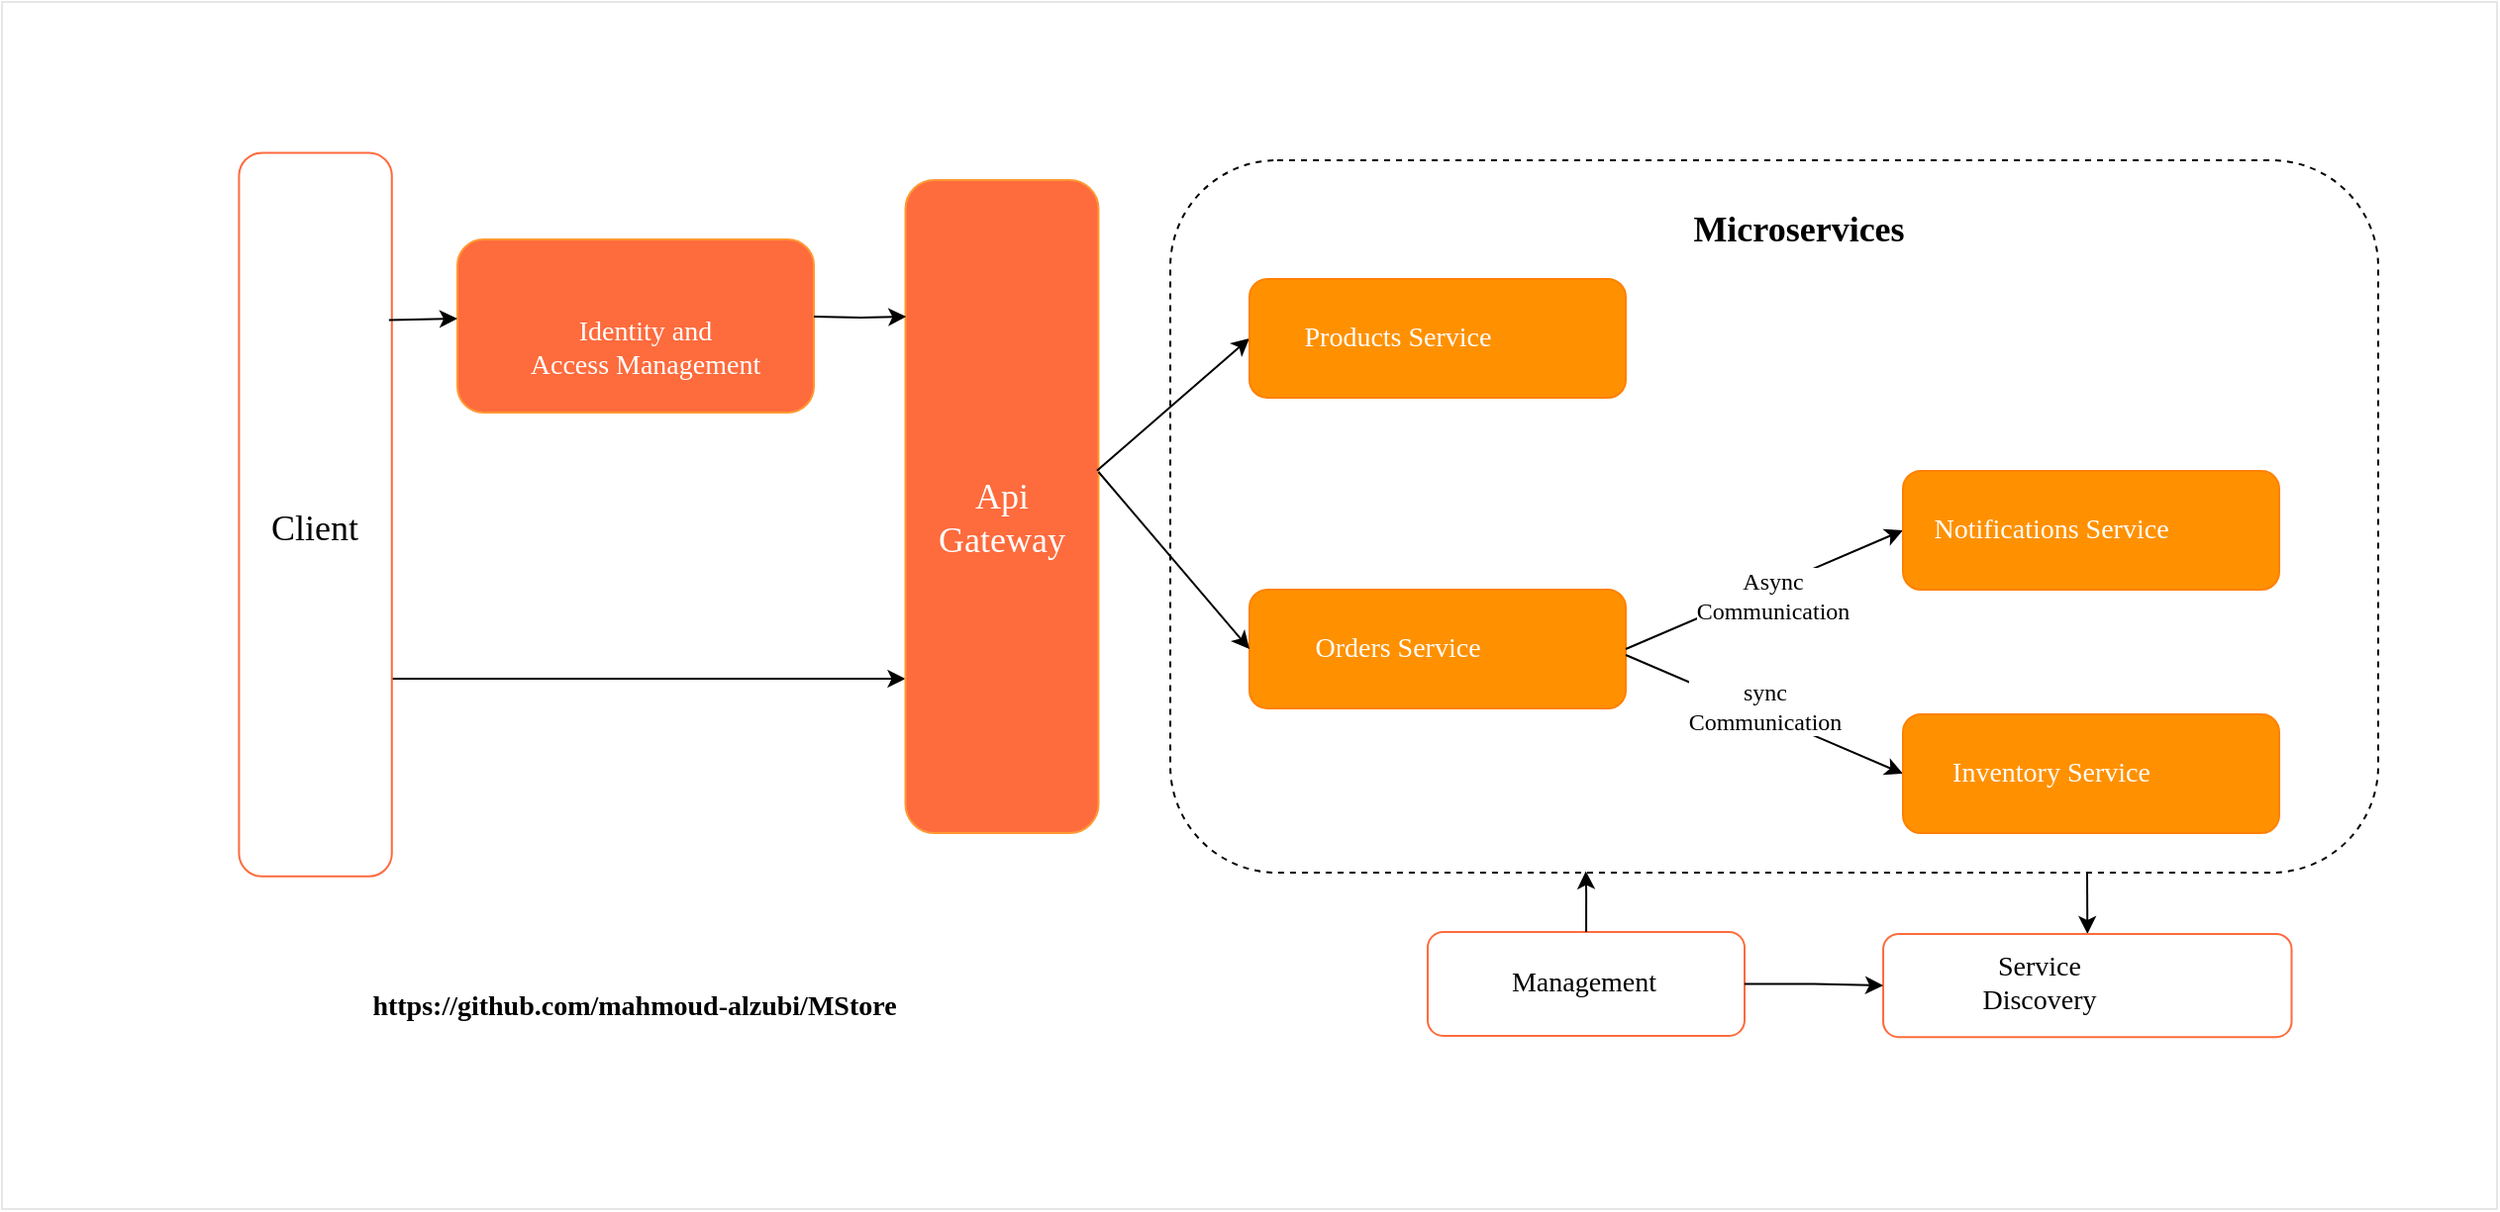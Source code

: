 <mxfile version="21.5.0" type="device">
  <diagram name="Page-1" id="mo5U59ZWcuST5obH_qLO">
    <mxGraphModel dx="2220" dy="1068" grid="1" gridSize="10" guides="1" tooltips="1" connect="1" arrows="1" fold="1" page="1" pageScale="1" pageWidth="2336" pageHeight="1654" math="0" shadow="0">
      <root>
        <mxCell id="0" />
        <mxCell id="1" parent="0" />
        <mxCell id="Jb-w6N0Gzk7m5qumUlU8-79" value="" style="rounded=0;whiteSpace=wrap;html=1;fillColor=none;strokeColor=#E6E6E6;" vertex="1" parent="1">
          <mxGeometry x="160" y="80" width="1260" height="610" as="geometry" />
        </mxCell>
        <mxCell id="Jb-w6N0Gzk7m5qumUlU8-54" value="" style="rounded=1;whiteSpace=wrap;html=1;fillColor=none;dashed=1" vertex="1" parent="1">
          <mxGeometry x="750" y="160" width="610" height="360" as="geometry" />
        </mxCell>
        <mxCell id="Jb-w6N0Gzk7m5qumUlU8-68" style="edgeStyle=orthogonalEdgeStyle;rounded=0;orthogonalLoop=1;jettySize=auto;html=1;entryX=0;entryY=0.5;entryDx=0;entryDy=0;" edge="1" parent="1" target="Jb-w6N0Gzk7m5qumUlU8-57">
          <mxGeometry relative="1" as="geometry">
            <mxPoint x="1213" y="520" as="sourcePoint" />
          </mxGeometry>
        </mxCell>
        <mxCell id="Jb-w6N0Gzk7m5qumUlU8-16" style="edgeStyle=orthogonalEdgeStyle;rounded=0;orthogonalLoop=1;jettySize=auto;html=1;entryX=0.483;entryY=0.983;entryDx=0;entryDy=0;entryPerimeter=0;" edge="1" parent="1">
          <mxGeometry relative="1" as="geometry">
            <mxPoint x="355.215" y="421.997" as="sourcePoint" />
            <mxPoint x="616.248" y="422.01" as="targetPoint" />
          </mxGeometry>
        </mxCell>
        <mxCell id="Jb-w6N0Gzk7m5qumUlU8-1" value="" style="rounded=1;whiteSpace=wrap;html=1;rotation=90;fillColor=#FFFFFF;strokeColor=#FE6B3D;" vertex="1" parent="1">
          <mxGeometry x="135.48" y="300.48" width="365.63" height="77.18" as="geometry" />
        </mxCell>
        <mxCell id="Jb-w6N0Gzk7m5qumUlU8-2" value="&lt;font style=&quot;font-size: 18px;&quot;&gt;&lt;font data-font-src=&quot;https://fonts.googleapis.com/css?family=Montserrat&quot; face=&quot;Montserrat&quot;&gt;&lt;br&gt;&lt;span style=&quot;border-color: var(--border-color); color: rgb(0, 0, 0); font-style: normal; font-variant-ligatures: normal; font-variant-caps: normal; letter-spacing: normal; orphans: 2; text-align: center; text-indent: 0px; text-transform: none; widows: 2; word-spacing: 0px; -webkit-text-stroke-width: 0px; background-color: rgb(255, 255, 255); text-decoration-thickness: initial; text-decoration-style: initial; text-decoration-color: initial;&quot;&gt;Client&lt;/span&gt;&lt;/font&gt;&lt;br&gt;&lt;/font&gt;" style="text;html=1;strokeColor=none;fillColor=none;align=center;verticalAlign=middle;whiteSpace=wrap;rounded=0;" vertex="1" parent="1">
          <mxGeometry x="288.3" y="320" width="60" height="30" as="geometry" />
        </mxCell>
        <mxCell id="Jb-w6N0Gzk7m5qumUlU8-9" value="" style="group" vertex="1" connectable="0" parent="1">
          <mxGeometry x="390" y="200" width="180" height="87.5" as="geometry" />
        </mxCell>
        <mxCell id="Jb-w6N0Gzk7m5qumUlU8-7" value="" style="rounded=1;whiteSpace=wrap;html=1;rotation=-180;fillColor=#FE6B3D;strokeColor=#FF9933;" vertex="1" parent="Jb-w6N0Gzk7m5qumUlU8-9">
          <mxGeometry width="180" height="87.5" as="geometry" />
        </mxCell>
        <mxCell id="Jb-w6N0Gzk7m5qumUlU8-8" value="&lt;font style=&quot;font-size: 14px;&quot; data-font-src=&quot;https://fonts.googleapis.com/css?family=Montserrat&quot; face=&quot;Montserrat&quot;&gt;Identity and &lt;br&gt;Access Management&lt;/font&gt;" style="text;html=1;strokeColor=none;fillColor=none;align=center;verticalAlign=middle;whiteSpace=wrap;rounded=0;fontColor=#FFF;" vertex="1" parent="Jb-w6N0Gzk7m5qumUlU8-9">
          <mxGeometry x="20" y="40" width="150" height="30" as="geometry" />
        </mxCell>
        <mxCell id="Jb-w6N0Gzk7m5qumUlU8-14" value="" style="shape=image;verticalLabelPosition=bottom;labelBackgroundColor=default;verticalAlign=top;aspect=fixed;imageAspect=0;image=https://www.keycloak.org/resources/images/keycloak_logo_200px.svg;" vertex="1" parent="Jb-w6N0Gzk7m5qumUlU8-9">
          <mxGeometry x="20" y="10" width="98.95" height="20" as="geometry" />
        </mxCell>
        <mxCell id="Jb-w6N0Gzk7m5qumUlU8-10" value="" style="endArrow=classic;html=1;rounded=0;exitX=0.231;exitY=0.019;exitDx=0;exitDy=0;exitPerimeter=0;" edge="1" parent="1" source="Jb-w6N0Gzk7m5qumUlU8-1">
          <mxGeometry width="50" height="50" relative="1" as="geometry">
            <mxPoint x="910" y="500" as="sourcePoint" />
            <mxPoint x="390" y="240" as="targetPoint" />
          </mxGeometry>
        </mxCell>
        <mxCell id="Jb-w6N0Gzk7m5qumUlU8-11" value="" style="group" vertex="1" connectable="0" parent="1">
          <mxGeometry x="616.25" y="170" width="97.5" height="330" as="geometry" />
        </mxCell>
        <mxCell id="Jb-w6N0Gzk7m5qumUlU8-3" value="" style="rounded=1;whiteSpace=wrap;html=1;rotation=90;fillColor=#FE6B3D;strokeColor=#FF9933;" vertex="1" parent="Jb-w6N0Gzk7m5qumUlU8-11">
          <mxGeometry x="-116.25" y="116.25" width="330" height="97.5" as="geometry" />
        </mxCell>
        <mxCell id="Jb-w6N0Gzk7m5qumUlU8-4" value="&lt;font data-font-src=&quot;https://fonts.googleapis.com/css?family=Montserrat&quot; face=&quot;Montserrat&quot; style=&quot;font-size: 18px;&quot;&gt;Api&lt;br&gt;Gateway&lt;/font&gt;" style="text;html=1;strokeColor=none;fillColor=none;align=center;verticalAlign=middle;whiteSpace=wrap;rounded=0;fontColor=#FFF;" vertex="1" parent="Jb-w6N0Gzk7m5qumUlU8-11">
          <mxGeometry x="18.75" y="156.25" width="60" height="30" as="geometry" />
        </mxCell>
        <mxCell id="Jb-w6N0Gzk7m5qumUlU8-12" style="edgeStyle=orthogonalEdgeStyle;rounded=0;orthogonalLoop=1;jettySize=auto;html=1;entryX=0.182;entryY=0.996;entryDx=0;entryDy=0;entryPerimeter=0;exitX=0;exitY=0.556;exitDx=0;exitDy=0;exitPerimeter=0;" edge="1" parent="1">
          <mxGeometry relative="1" as="geometry">
            <mxPoint x="570" y="238.97" as="sourcePoint" />
            <mxPoint x="616.64" y="239.06" as="targetPoint" />
          </mxGeometry>
        </mxCell>
        <mxCell id="Jb-w6N0Gzk7m5qumUlU8-17" value="&lt;font style=&quot;font-size: 18px;&quot; data-font-src=&quot;https://fonts.googleapis.com/css?family=Montserrat&quot; face=&quot;Montserrat&quot;&gt;&lt;b&gt;Microservices&lt;/b&gt;&lt;/font&gt;" style="text;html=1;strokeColor=none;fillColor=none;align=center;verticalAlign=middle;whiteSpace=wrap;rounded=0;" vertex="1" parent="1">
          <mxGeometry x="980" y="180" width="175" height="30" as="geometry" />
        </mxCell>
        <mxCell id="Jb-w6N0Gzk7m5qumUlU8-19" value="" style="rounded=1;whiteSpace=wrap;html=1;fillColor=#FF9100;strokeColor=#FF8000;" vertex="1" parent="1">
          <mxGeometry x="790" y="377" width="190" height="60" as="geometry" />
        </mxCell>
        <mxCell id="Jb-w6N0Gzk7m5qumUlU8-27" value="&lt;font style=&quot;font-size: 14px;&quot; data-font-src=&quot;https://fonts.googleapis.com/css?family=Montserrat&quot; face=&quot;Montserrat&quot;&gt;Orders Service&lt;/font&gt;" style="text;html=1;strokeColor=none;fillColor=none;align=center;verticalAlign=middle;whiteSpace=wrap;rounded=0;fontColor=#FFF;" vertex="1" parent="1">
          <mxGeometry x="800" y="392" width="130" height="30" as="geometry" />
        </mxCell>
        <mxCell id="Jb-w6N0Gzk7m5qumUlU8-30" value="" style="shape=image;verticalLabelPosition=bottom;labelBackgroundColor=default;verticalAlign=top;aspect=fixed;imageAspect=0;image=https://upload.wikimedia.org/wikipedia/commons/thumb/b/b2/Database-mysql.svg/424px-Database-mysql.svg.png;" vertex="1" parent="1">
          <mxGeometry x="930" y="376.38" width="42.4" height="60" as="geometry" />
        </mxCell>
        <mxCell id="Jb-w6N0Gzk7m5qumUlU8-41" value="" style="endArrow=classic;html=1;rounded=0;exitX=1;exitY=0.5;exitDx=0;exitDy=0;entryX=0;entryY=0.5;entryDx=0;entryDy=0;" edge="1" parent="1" source="Jb-w6N0Gzk7m5qumUlU8-19" target="Jb-w6N0Gzk7m5qumUlU8-31">
          <mxGeometry width="50" height="50" relative="1" as="geometry">
            <mxPoint x="740" y="370" as="sourcePoint" />
            <mxPoint x="790" y="320" as="targetPoint" />
          </mxGeometry>
        </mxCell>
        <mxCell id="Jb-w6N0Gzk7m5qumUlU8-42" value="&lt;font data-font-src=&quot;https://fonts.googleapis.com/css?family=Montserrat&quot; face=&quot;Montserrat&quot; style=&quot;font-size: 12px;&quot;&gt;Async &lt;br&gt;Communication&lt;/font&gt;" style="edgeLabel;html=1;align=center;verticalAlign=middle;resizable=0;points=[];" vertex="1" connectable="0" parent="Jb-w6N0Gzk7m5qumUlU8-41">
          <mxGeometry x="-0.294" y="-1" relative="1" as="geometry">
            <mxPoint x="24" y="-7" as="offset" />
          </mxGeometry>
        </mxCell>
        <mxCell id="Jb-w6N0Gzk7m5qumUlU8-46" value="" style="endArrow=classic;html=1;rounded=0;exitX=1;exitY=0.5;exitDx=0;exitDy=0;entryX=0;entryY=0.5;entryDx=0;entryDy=0;" edge="1" parent="1" target="Jb-w6N0Gzk7m5qumUlU8-38">
          <mxGeometry width="50" height="50" relative="1" as="geometry">
            <mxPoint x="980" y="410" as="sourcePoint" />
            <mxPoint x="1160" y="370" as="targetPoint" />
          </mxGeometry>
        </mxCell>
        <mxCell id="Jb-w6N0Gzk7m5qumUlU8-47" value="&lt;font data-font-src=&quot;https://fonts.googleapis.com/css?family=Montserrat&quot; face=&quot;Montserrat&quot; style=&quot;font-size: 12px;&quot;&gt;sync &lt;br&gt;Communication&lt;/font&gt;" style="edgeLabel;html=1;align=center;verticalAlign=middle;resizable=0;points=[];" vertex="1" connectable="0" parent="Jb-w6N0Gzk7m5qumUlU8-46">
          <mxGeometry x="-0.294" y="-1" relative="1" as="geometry">
            <mxPoint x="21" y="4" as="offset" />
          </mxGeometry>
        </mxCell>
        <mxCell id="Jb-w6N0Gzk7m5qumUlU8-48" value="" style="group" vertex="1" connectable="0" parent="1">
          <mxGeometry x="1120" y="317" width="190" height="60" as="geometry" />
        </mxCell>
        <mxCell id="Jb-w6N0Gzk7m5qumUlU8-31" value="" style="rounded=1;whiteSpace=wrap;html=1;fillColor=#FF9100;strokeColor=#FF8000;" vertex="1" parent="Jb-w6N0Gzk7m5qumUlU8-48">
          <mxGeometry width="190" height="60" as="geometry" />
        </mxCell>
        <mxCell id="Jb-w6N0Gzk7m5qumUlU8-32" value="&lt;font style=&quot;font-size: 14px;&quot; data-font-src=&quot;https://fonts.googleapis.com/css?family=Montserrat&quot; face=&quot;Montserrat&quot;&gt;Notifications Service&lt;/font&gt;" style="text;html=1;strokeColor=none;fillColor=none;align=center;verticalAlign=middle;whiteSpace=wrap;rounded=0;fontColor=#FFF;" vertex="1" parent="Jb-w6N0Gzk7m5qumUlU8-48">
          <mxGeometry x="10" y="15" width="130" height="30" as="geometry" />
        </mxCell>
        <mxCell id="Jb-w6N0Gzk7m5qumUlU8-34" value="" style="shape=image;verticalLabelPosition=bottom;labelBackgroundColor=default;verticalAlign=top;aspect=fixed;imageAspect=0;image=https://cdn4.iconfinder.com/data/icons/social-media-logos-6/512/112-gmail_email_mail-512.png;" vertex="1" parent="Jb-w6N0Gzk7m5qumUlU8-48">
          <mxGeometry x="130" y="6.25" width="51.25" height="51.25" as="geometry" />
        </mxCell>
        <mxCell id="Jb-w6N0Gzk7m5qumUlU8-50" value="" style="group" vertex="1" connectable="0" parent="1">
          <mxGeometry x="1120" y="439.38" width="190" height="60.62" as="geometry" />
        </mxCell>
        <mxCell id="Jb-w6N0Gzk7m5qumUlU8-38" value="" style="rounded=1;whiteSpace=wrap;html=1;fillColor=#FF9100;strokeColor=#FF8000;" vertex="1" parent="Jb-w6N0Gzk7m5qumUlU8-50">
          <mxGeometry y="0.62" width="190" height="60" as="geometry" />
        </mxCell>
        <mxCell id="Jb-w6N0Gzk7m5qumUlU8-39" value="&lt;font style=&quot;font-size: 14px;&quot; data-font-src=&quot;https://fonts.googleapis.com/css?family=Montserrat&quot; face=&quot;Montserrat&quot;&gt;Inventory Service&lt;/font&gt;" style="text;html=1;strokeColor=none;fillColor=none;align=center;verticalAlign=middle;whiteSpace=wrap;rounded=0;fontColor=#FFF;" vertex="1" parent="Jb-w6N0Gzk7m5qumUlU8-50">
          <mxGeometry x="10" y="15.62" width="130" height="30" as="geometry" />
        </mxCell>
        <mxCell id="Jb-w6N0Gzk7m5qumUlU8-40" value="" style="shape=image;verticalLabelPosition=bottom;labelBackgroundColor=default;verticalAlign=top;aspect=fixed;imageAspect=0;image=https://upload.wikimedia.org/wikipedia/commons/thumb/b/b2/Database-mysql.svg/424px-Database-mysql.svg.png;" vertex="1" parent="Jb-w6N0Gzk7m5qumUlU8-50">
          <mxGeometry x="140" width="42.4" height="60" as="geometry" />
        </mxCell>
        <mxCell id="Jb-w6N0Gzk7m5qumUlU8-52" value="" style="shape=image;verticalLabelPosition=bottom;labelBackgroundColor=default;verticalAlign=top;aspect=fixed;imageAspect=0;image=https://upload.wikimedia.org/wikipedia/commons/thumb/5/53/Apache_kafka_wordtype.svg/2560px-Apache_kafka_wordtype.svg.png;" vertex="1" parent="1">
          <mxGeometry x="1000" y="310" width="100" height="50" as="geometry" />
        </mxCell>
        <mxCell id="Jb-w6N0Gzk7m5qumUlU8-53" value="" style="shape=image;verticalLabelPosition=bottom;labelBackgroundColor=default;verticalAlign=top;aspect=fixed;imageAspect=0;image=https://files.readme.io/8701241-small-Resilience4j.png;" vertex="1" parent="1">
          <mxGeometry x="1015" y="460" width="50" height="50" as="geometry" />
        </mxCell>
        <mxCell id="Jb-w6N0Gzk7m5qumUlU8-60" value="" style="group" vertex="1" connectable="0" parent="1">
          <mxGeometry x="1120" y="550" width="190.99" height="131.32" as="geometry" />
        </mxCell>
        <mxCell id="Jb-w6N0Gzk7m5qumUlU8-57" value="" style="rounded=1;whiteSpace=wrap;html=1;rotation=90;fillColor=#FFFFFF;strokeColor=#FE6B3D;" vertex="1" parent="Jb-w6N0Gzk7m5qumUlU8-60">
          <mxGeometry x="67.06" y="-76.09" width="52.16" height="206.25" as="geometry" />
        </mxCell>
        <mxCell id="Jb-w6N0Gzk7m5qumUlU8-58" value="&lt;font style=&quot;font-size: 14px;&quot; data-font-src=&quot;https://fonts.googleapis.com/css?family=Montserrat&quot; face=&quot;Montserrat&quot;&gt;Service Discovery&lt;/font&gt;" style="text;html=1;strokeColor=none;fillColor=none;align=center;verticalAlign=middle;whiteSpace=wrap;rounded=0;" vertex="1" parent="Jb-w6N0Gzk7m5qumUlU8-60">
          <mxGeometry x="21.324" y="10.87" width="96.25" height="30" as="geometry" />
        </mxCell>
        <mxCell id="Jb-w6N0Gzk7m5qumUlU8-75" value="" style="shape=image;verticalLabelPosition=bottom;labelBackgroundColor=default;verticalAlign=top;aspect=fixed;imageAspect=0;image=https://user-images.githubusercontent.com/27962005/35682934-68b84abe-0730-11e8-926d-66ae93aa4b1d.png;" vertex="1" parent="Jb-w6N0Gzk7m5qumUlU8-60">
          <mxGeometry x="120" y="7.87" width="53.99" height="40" as="geometry" />
        </mxCell>
        <mxCell id="Jb-w6N0Gzk7m5qumUlU8-62" value="" style="group" vertex="1" connectable="0" parent="1">
          <mxGeometry x="880" y="550" width="160" height="52.5" as="geometry" />
        </mxCell>
        <mxCell id="Jb-w6N0Gzk7m5qumUlU8-63" value="" style="rounded=1;whiteSpace=wrap;html=1;rotation=90;fillColor=#FFFFFF;strokeColor=#FE6B3D;" vertex="1" parent="Jb-w6N0Gzk7m5qumUlU8-62">
          <mxGeometry x="53.75" y="-53.75" width="52.5" height="160" as="geometry" />
        </mxCell>
        <mxCell id="Jb-w6N0Gzk7m5qumUlU8-64" value="&lt;font style=&quot;font-size: 14px;&quot; data-font-src=&quot;https://fonts.googleapis.com/css?family=Montserrat&quot; face=&quot;Montserrat&quot;&gt;Management&lt;/font&gt;" style="text;html=1;strokeColor=none;fillColor=none;align=center;verticalAlign=middle;whiteSpace=wrap;rounded=0;" vertex="1" parent="Jb-w6N0Gzk7m5qumUlU8-62">
          <mxGeometry x="24.37" y="10.87" width="110" height="30" as="geometry" />
        </mxCell>
        <mxCell id="Jb-w6N0Gzk7m5qumUlU8-65" style="edgeStyle=orthogonalEdgeStyle;rounded=0;orthogonalLoop=1;jettySize=auto;html=1;entryX=0.344;entryY=0.998;entryDx=0;entryDy=0;entryPerimeter=0;" edge="1" parent="1" source="Jb-w6N0Gzk7m5qumUlU8-63" target="Jb-w6N0Gzk7m5qumUlU8-54">
          <mxGeometry relative="1" as="geometry" />
        </mxCell>
        <mxCell id="Jb-w6N0Gzk7m5qumUlU8-69" value="&lt;font style=&quot;font-size: 14px;&quot; data-font-src=&quot;https://fonts.googleapis.com/css?family=Montserrat&quot; face=&quot;Montserrat&quot;&gt;&lt;b&gt;https://github.com/mahmoud-alzubi/MStore&lt;/b&gt;&lt;/font&gt;" style="text;html=1;strokeColor=none;fillColor=none;align=center;verticalAlign=middle;whiteSpace=wrap;rounded=0;" vertex="1" parent="1">
          <mxGeometry x="318.13" y="572.5" width="322.5" height="30" as="geometry" />
        </mxCell>
        <mxCell id="Jb-w6N0Gzk7m5qumUlU8-71" value="" style="shape=image;verticalLabelPosition=bottom;labelBackgroundColor=default;verticalAlign=top;aspect=fixed;imageAspect=0;image=https://upload.wikimedia.org/wikipedia/commons/thumb/9/91/Octicons-mark-github.svg/2048px-Octicons-mark-github.svg.png;" vertex="1" parent="1">
          <mxGeometry x="290.63" y="572.5" width="27.5" height="27.5" as="geometry" />
        </mxCell>
        <mxCell id="Jb-w6N0Gzk7m5qumUlU8-72" value="" style="endArrow=classic;html=1;rounded=0;entryX=0;entryY=0.5;entryDx=0;entryDy=0;exitX=0.445;exitY=0.008;exitDx=0;exitDy=0;exitPerimeter=0;" edge="1" parent="1" source="Jb-w6N0Gzk7m5qumUlU8-3" target="Jb-w6N0Gzk7m5qumUlU8-18">
          <mxGeometry width="50" height="50" relative="1" as="geometry">
            <mxPoint x="640" y="360" as="sourcePoint" />
            <mxPoint x="690" y="310" as="targetPoint" />
          </mxGeometry>
        </mxCell>
        <mxCell id="Jb-w6N0Gzk7m5qumUlU8-73" value="" style="endArrow=classic;html=1;rounded=0;entryX=0;entryY=0.5;entryDx=0;entryDy=0;exitX=0.447;exitY=0;exitDx=0;exitDy=0;exitPerimeter=0;" edge="1" parent="1" source="Jb-w6N0Gzk7m5qumUlU8-3" target="Jb-w6N0Gzk7m5qumUlU8-19">
          <mxGeometry width="50" height="50" relative="1" as="geometry">
            <mxPoint x="723" y="327" as="sourcePoint" />
            <mxPoint x="800" y="280" as="targetPoint" />
          </mxGeometry>
        </mxCell>
        <mxCell id="Jb-w6N0Gzk7m5qumUlU8-78" style="edgeStyle=orthogonalEdgeStyle;rounded=0;orthogonalLoop=1;jettySize=auto;html=1;entryX=0.5;entryY=1;entryDx=0;entryDy=0;" edge="1" parent="1" source="Jb-w6N0Gzk7m5qumUlU8-63" target="Jb-w6N0Gzk7m5qumUlU8-57">
          <mxGeometry relative="1" as="geometry" />
        </mxCell>
        <mxCell id="Jb-w6N0Gzk7m5qumUlU8-83" value="" style="group" vertex="1" connectable="0" parent="1">
          <mxGeometry x="790" y="220" width="190" height="60" as="geometry" />
        </mxCell>
        <mxCell id="Jb-w6N0Gzk7m5qumUlU8-18" value="" style="rounded=1;whiteSpace=wrap;html=1;fillColor=#FF9100;strokeColor=#FF8000;" vertex="1" parent="Jb-w6N0Gzk7m5qumUlU8-83">
          <mxGeometry width="190" height="60" as="geometry" />
        </mxCell>
        <mxCell id="Jb-w6N0Gzk7m5qumUlU8-22" value="&lt;font style=&quot;font-size: 14px;&quot; data-font-src=&quot;https://fonts.googleapis.com/css?family=Montserrat&quot; face=&quot;Montserrat&quot;&gt;Products Service&lt;/font&gt;" style="text;html=1;strokeColor=none;fillColor=none;align=center;verticalAlign=middle;whiteSpace=wrap;rounded=0;fontColor=#FFF;" vertex="1" parent="Jb-w6N0Gzk7m5qumUlU8-83">
          <mxGeometry x="10" y="15" width="130" height="30" as="geometry" />
        </mxCell>
        <mxCell id="Jb-w6N0Gzk7m5qumUlU8-26" value="" style="shape=image;verticalLabelPosition=bottom;labelBackgroundColor=default;verticalAlign=top;aspect=fixed;imageAspect=0;image=https://www.opc-router.de/wp-content/uploads/2021/03/mongodb_thumbnail.png;" vertex="1" parent="Jb-w6N0Gzk7m5qumUlU8-83">
          <mxGeometry x="140" y="5" width="37.17" height="50" as="geometry" />
        </mxCell>
      </root>
    </mxGraphModel>
  </diagram>
</mxfile>
